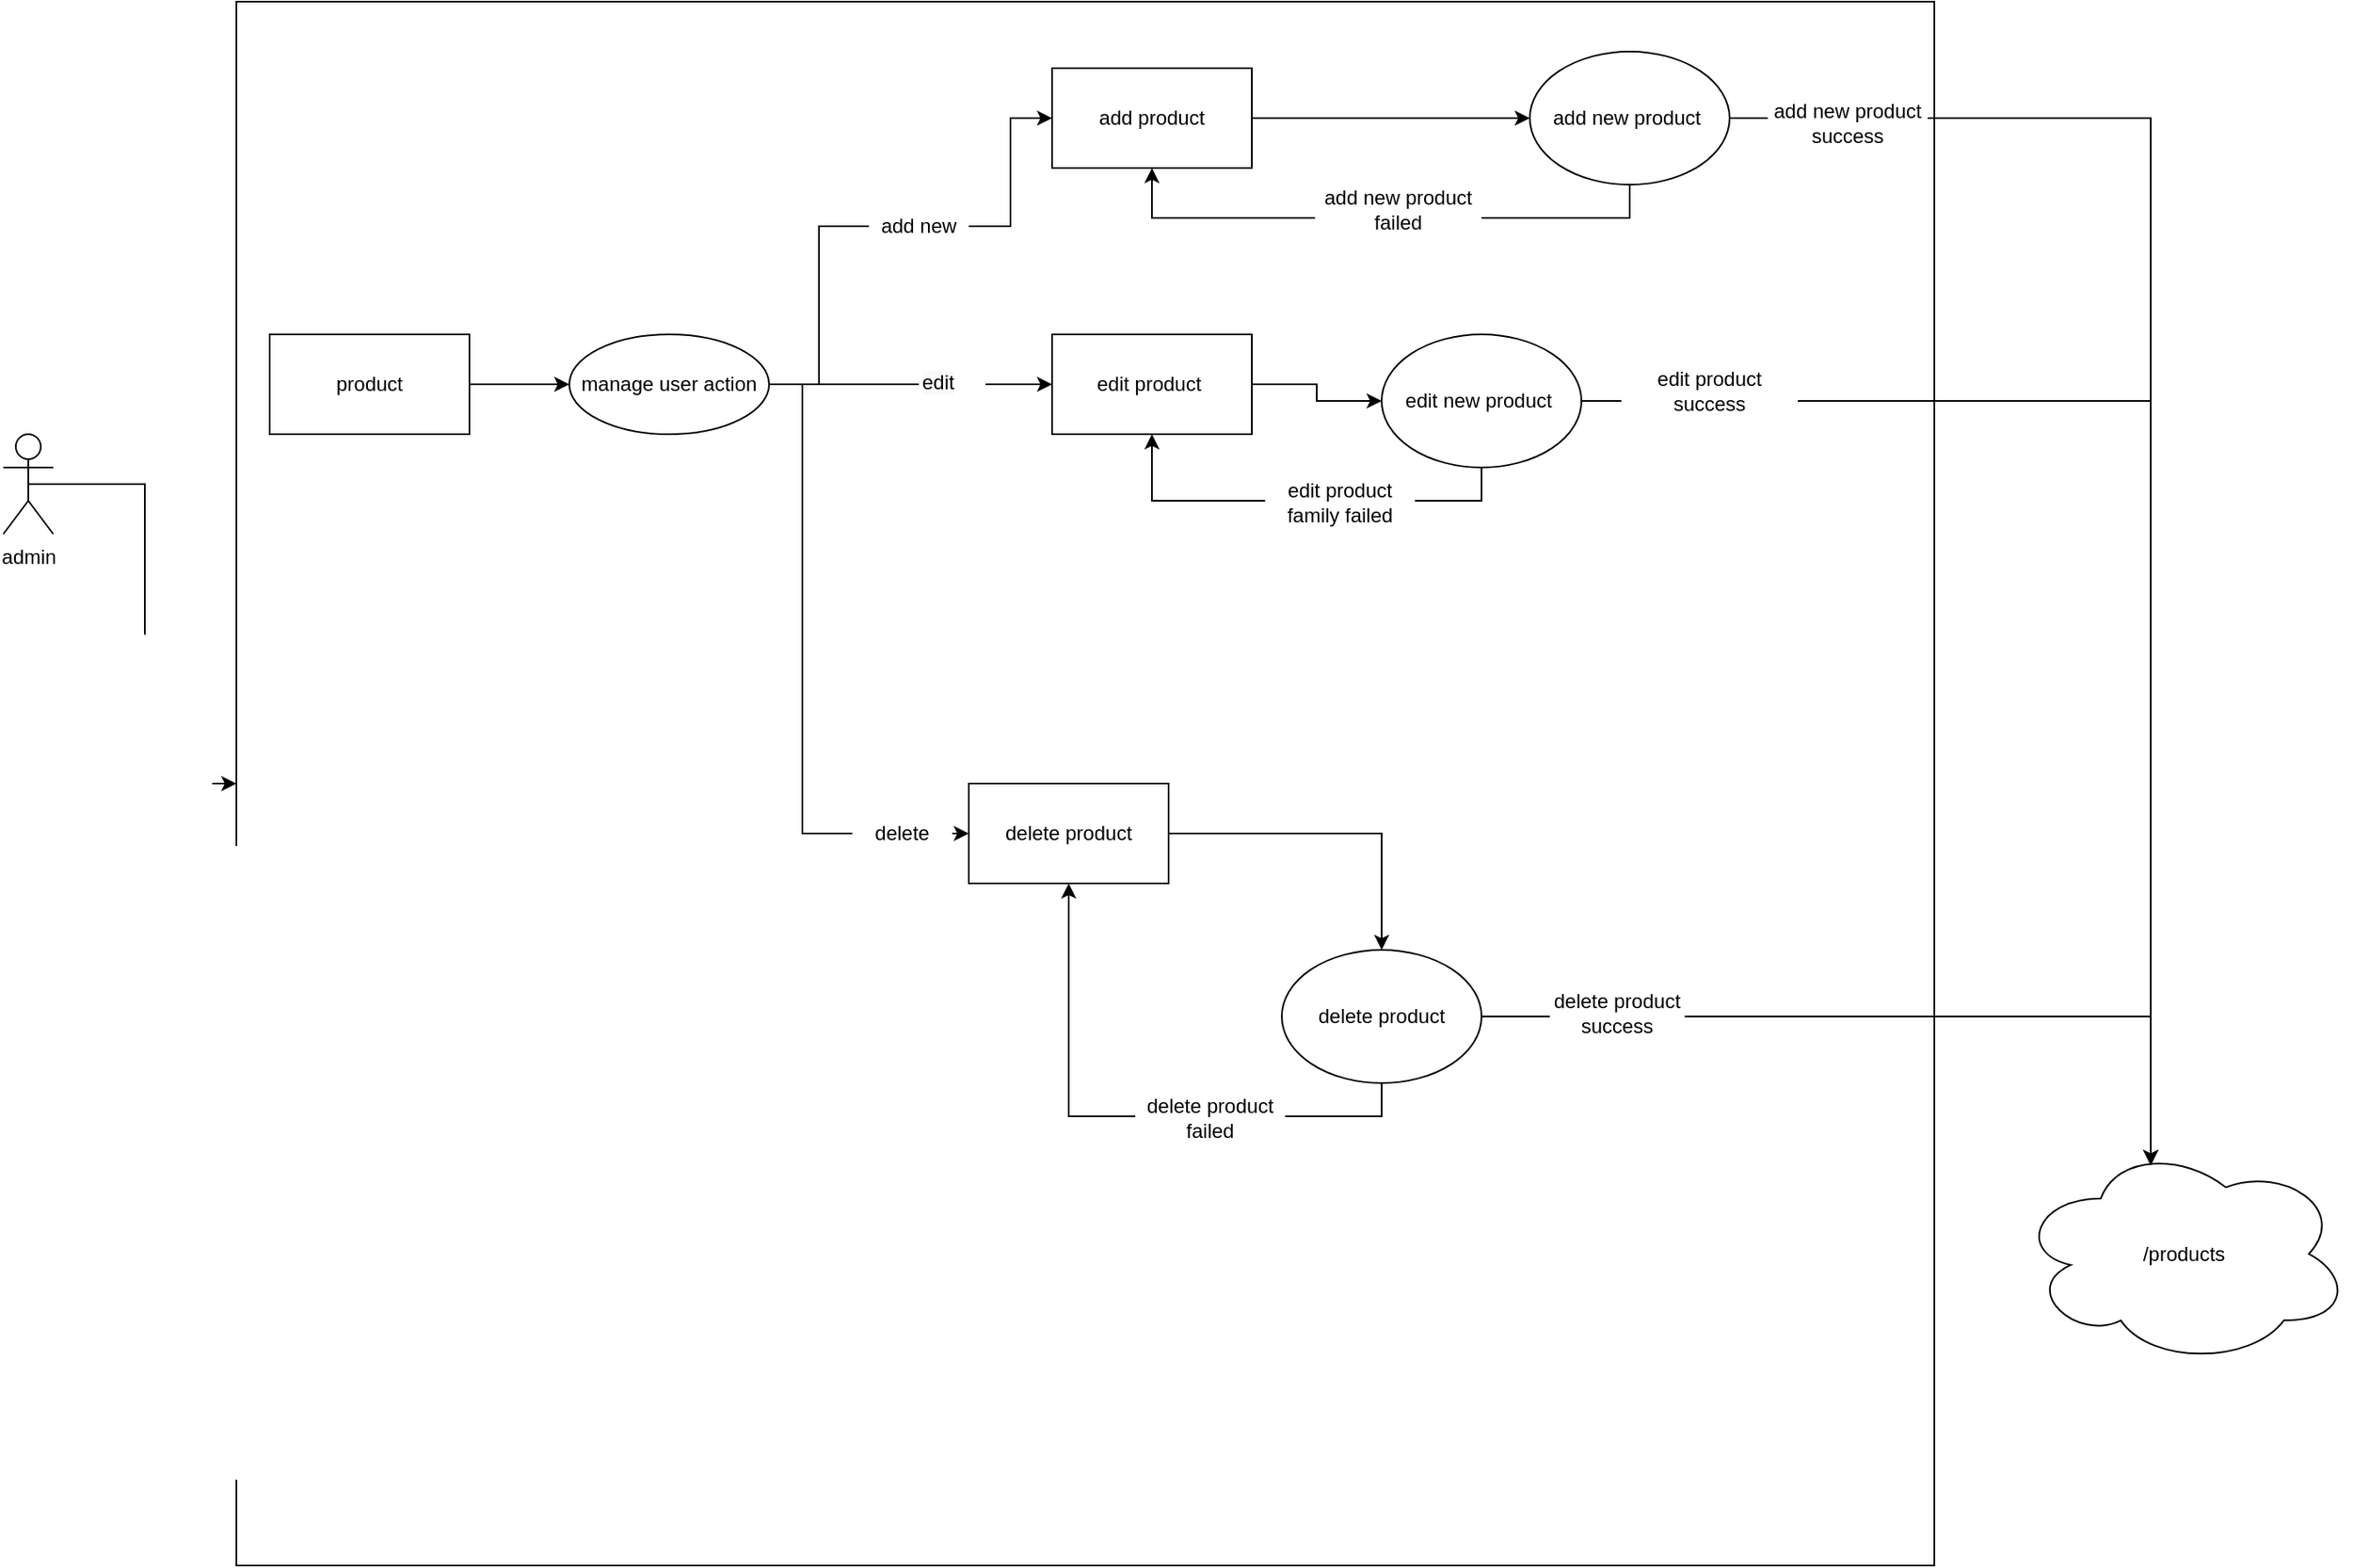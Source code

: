 <mxfile version="16.5.6" type="device"><diagram id="oqalryrSmSEZsaB2NSCN" name="Page-1"><mxGraphModel dx="2585" dy="1282" grid="1" gridSize="10" guides="1" tooltips="1" connect="1" arrows="1" fold="1" page="1" pageScale="1" pageWidth="827" pageHeight="1169" math="0" shadow="0"><root><mxCell id="0"/><mxCell id="1" parent="0"/><mxCell id="os03ZgVVkEWGdTFBrgjY-1" value="" style="rounded=0;whiteSpace=wrap;html=1;" vertex="1" parent="1"><mxGeometry x="230" y="40" width="1020" height="940" as="geometry"/></mxCell><mxCell id="os03ZgVVkEWGdTFBrgjY-3" style="edgeStyle=orthogonalEdgeStyle;rounded=0;orthogonalLoop=1;jettySize=auto;html=1;exitX=0.5;exitY=0.5;exitDx=0;exitDy=0;exitPerimeter=0;" edge="1" parent="1" source="os03ZgVVkEWGdTFBrgjY-2" target="os03ZgVVkEWGdTFBrgjY-1"><mxGeometry relative="1" as="geometry"/></mxCell><mxCell id="os03ZgVVkEWGdTFBrgjY-2" value="admin" style="shape=umlActor;verticalLabelPosition=bottom;verticalAlign=top;html=1;outlineConnect=0;" vertex="1" parent="1"><mxGeometry x="90" y="300" width="30" height="60" as="geometry"/></mxCell><mxCell id="os03ZgVVkEWGdTFBrgjY-6" value="" style="edgeStyle=orthogonalEdgeStyle;rounded=0;orthogonalLoop=1;jettySize=auto;html=1;" edge="1" parent="1" source="os03ZgVVkEWGdTFBrgjY-7" target="os03ZgVVkEWGdTFBrgjY-11"><mxGeometry relative="1" as="geometry"/></mxCell><UserObject label="product" id="os03ZgVVkEWGdTFBrgjY-7"><mxCell style="rounded=0;whiteSpace=wrap;html=1;" vertex="1" parent="1"><mxGeometry x="250" y="240" width="120" height="60" as="geometry"/></mxCell></UserObject><mxCell id="os03ZgVVkEWGdTFBrgjY-8" style="edgeStyle=orthogonalEdgeStyle;rounded=0;orthogonalLoop=1;jettySize=auto;html=1;exitX=1;exitY=0.5;exitDx=0;exitDy=0;entryX=0;entryY=0.5;entryDx=0;entryDy=0;startArrow=none;" edge="1" parent="1" source="os03ZgVVkEWGdTFBrgjY-18" target="os03ZgVVkEWGdTFBrgjY-13"><mxGeometry relative="1" as="geometry"/></mxCell><mxCell id="os03ZgVVkEWGdTFBrgjY-10" style="edgeStyle=orthogonalEdgeStyle;rounded=0;orthogonalLoop=1;jettySize=auto;html=1;exitX=1;exitY=0.5;exitDx=0;exitDy=0;entryX=0;entryY=0.5;entryDx=0;entryDy=0;startArrow=none;" edge="1" parent="1" source="os03ZgVVkEWGdTFBrgjY-20" target="os03ZgVVkEWGdTFBrgjY-17"><mxGeometry relative="1" as="geometry"/></mxCell><mxCell id="os03ZgVVkEWGdTFBrgjY-40" style="edgeStyle=orthogonalEdgeStyle;rounded=0;orthogonalLoop=1;jettySize=auto;html=1;exitX=1;exitY=0.5;exitDx=0;exitDy=0;entryX=0;entryY=0.5;entryDx=0;entryDy=0;startArrow=none;" edge="1" parent="1" source="os03ZgVVkEWGdTFBrgjY-41" target="os03ZgVVkEWGdTFBrgjY-15"><mxGeometry relative="1" as="geometry"/></mxCell><mxCell id="os03ZgVVkEWGdTFBrgjY-11" value="manage user action" style="ellipse;whiteSpace=wrap;html=1;rounded=0;" vertex="1" parent="1"><mxGeometry x="430" y="240" width="120" height="60" as="geometry"/></mxCell><mxCell id="os03ZgVVkEWGdTFBrgjY-12" style="edgeStyle=orthogonalEdgeStyle;rounded=0;orthogonalLoop=1;jettySize=auto;html=1;exitX=1;exitY=0.5;exitDx=0;exitDy=0;" edge="1" parent="1" source="os03ZgVVkEWGdTFBrgjY-13" target="os03ZgVVkEWGdTFBrgjY-22"><mxGeometry relative="1" as="geometry"/></mxCell><mxCell id="os03ZgVVkEWGdTFBrgjY-13" value="add product" style="rounded=0;whiteSpace=wrap;html=1;" vertex="1" parent="1"><mxGeometry x="720" y="80" width="120" height="60" as="geometry"/></mxCell><mxCell id="os03ZgVVkEWGdTFBrgjY-14" style="edgeStyle=orthogonalEdgeStyle;rounded=0;orthogonalLoop=1;jettySize=auto;html=1;exitX=1;exitY=0.5;exitDx=0;exitDy=0;" edge="1" parent="1" source="os03ZgVVkEWGdTFBrgjY-15" target="os03ZgVVkEWGdTFBrgjY-28"><mxGeometry relative="1" as="geometry"/></mxCell><mxCell id="os03ZgVVkEWGdTFBrgjY-15" value="edit product&amp;nbsp;" style="rounded=0;whiteSpace=wrap;html=1;" vertex="1" parent="1"><mxGeometry x="720" y="240" width="120" height="60" as="geometry"/></mxCell><mxCell id="os03ZgVVkEWGdTFBrgjY-16" style="edgeStyle=orthogonalEdgeStyle;rounded=0;orthogonalLoop=1;jettySize=auto;html=1;exitX=1;exitY=0.5;exitDx=0;exitDy=0;" edge="1" parent="1" source="os03ZgVVkEWGdTFBrgjY-17" target="os03ZgVVkEWGdTFBrgjY-33"><mxGeometry relative="1" as="geometry"/></mxCell><mxCell id="os03ZgVVkEWGdTFBrgjY-17" value="delete product" style="rounded=0;whiteSpace=wrap;html=1;" vertex="1" parent="1"><mxGeometry x="670" y="510" width="120" height="60" as="geometry"/></mxCell><mxCell id="os03ZgVVkEWGdTFBrgjY-19" style="edgeStyle=orthogonalEdgeStyle;rounded=0;orthogonalLoop=1;jettySize=auto;html=1;exitX=0.5;exitY=1;exitDx=0;exitDy=0;entryX=0.5;entryY=1;entryDx=0;entryDy=0;" edge="1" parent="1" source="os03ZgVVkEWGdTFBrgjY-22" target="os03ZgVVkEWGdTFBrgjY-13"><mxGeometry relative="1" as="geometry"/></mxCell><mxCell id="os03ZgVVkEWGdTFBrgjY-21" style="edgeStyle=orthogonalEdgeStyle;rounded=0;orthogonalLoop=1;jettySize=auto;html=1;exitX=1;exitY=0.5;exitDx=0;exitDy=0;entryX=0.4;entryY=0.1;entryDx=0;entryDy=0;entryPerimeter=0;" edge="1" parent="1" source="os03ZgVVkEWGdTFBrgjY-22" target="os03ZgVVkEWGdTFBrgjY-23"><mxGeometry relative="1" as="geometry"/></mxCell><mxCell id="os03ZgVVkEWGdTFBrgjY-22" value="add new product&amp;nbsp;" style="ellipse;whiteSpace=wrap;html=1;" vertex="1" parent="1"><mxGeometry x="1007" y="70" width="120" height="80" as="geometry"/></mxCell><mxCell id="os03ZgVVkEWGdTFBrgjY-23" value="/products" style="ellipse;shape=cloud;whiteSpace=wrap;html=1;" vertex="1" parent="1"><mxGeometry x="1300" y="726" width="200" height="133.33" as="geometry"/></mxCell><mxCell id="os03ZgVVkEWGdTFBrgjY-24" value="add new product success" style="text;html=1;strokeColor=none;fillColor=default;align=center;verticalAlign=middle;whiteSpace=wrap;rounded=0;" vertex="1" parent="1"><mxGeometry x="1150" y="98" width="96" height="30" as="geometry"/></mxCell><mxCell id="os03ZgVVkEWGdTFBrgjY-25" value="add new product failed" style="text;html=1;strokeColor=none;fillColor=default;align=center;verticalAlign=middle;whiteSpace=wrap;rounded=0;" vertex="1" parent="1"><mxGeometry x="878" y="150" width="100" height="30" as="geometry"/></mxCell><mxCell id="os03ZgVVkEWGdTFBrgjY-26" style="edgeStyle=orthogonalEdgeStyle;rounded=0;orthogonalLoop=1;jettySize=auto;html=1;exitX=1;exitY=0.5;exitDx=0;exitDy=0;entryX=0.4;entryY=0.1;entryDx=0;entryDy=0;entryPerimeter=0;" edge="1" parent="1" source="os03ZgVVkEWGdTFBrgjY-28" target="os03ZgVVkEWGdTFBrgjY-23"><mxGeometry relative="1" as="geometry"/></mxCell><mxCell id="os03ZgVVkEWGdTFBrgjY-27" style="edgeStyle=orthogonalEdgeStyle;rounded=0;orthogonalLoop=1;jettySize=auto;html=1;exitX=0.5;exitY=1;exitDx=0;exitDy=0;entryX=0.5;entryY=1;entryDx=0;entryDy=0;" edge="1" parent="1" source="os03ZgVVkEWGdTFBrgjY-28" target="os03ZgVVkEWGdTFBrgjY-15"><mxGeometry relative="1" as="geometry"/></mxCell><mxCell id="os03ZgVVkEWGdTFBrgjY-28" value="edit new product&amp;nbsp;" style="ellipse;whiteSpace=wrap;html=1;" vertex="1" parent="1"><mxGeometry x="918" y="240" width="120" height="80" as="geometry"/></mxCell><mxCell id="os03ZgVVkEWGdTFBrgjY-29" value="edit product family failed" style="text;html=1;strokeColor=none;fillColor=default;align=center;verticalAlign=middle;whiteSpace=wrap;rounded=0;" vertex="1" parent="1"><mxGeometry x="848" y="326" width="90" height="30" as="geometry"/></mxCell><mxCell id="os03ZgVVkEWGdTFBrgjY-30" value="edit product success" style="text;html=1;strokeColor=none;fillColor=default;align=center;verticalAlign=middle;whiteSpace=wrap;rounded=0;" vertex="1" parent="1"><mxGeometry x="1062" y="259" width="106" height="30" as="geometry"/></mxCell><mxCell id="os03ZgVVkEWGdTFBrgjY-31" style="edgeStyle=orthogonalEdgeStyle;rounded=0;orthogonalLoop=1;jettySize=auto;html=1;exitX=1;exitY=0.5;exitDx=0;exitDy=0;entryX=0.4;entryY=0.1;entryDx=0;entryDy=0;entryPerimeter=0;" edge="1" parent="1" source="os03ZgVVkEWGdTFBrgjY-33" target="os03ZgVVkEWGdTFBrgjY-23"><mxGeometry relative="1" as="geometry"><mxPoint x="1280" y="740" as="targetPoint"/></mxGeometry></mxCell><mxCell id="os03ZgVVkEWGdTFBrgjY-32" style="edgeStyle=orthogonalEdgeStyle;rounded=0;orthogonalLoop=1;jettySize=auto;html=1;exitX=0.5;exitY=1;exitDx=0;exitDy=0;entryX=0.5;entryY=1;entryDx=0;entryDy=0;" edge="1" parent="1" source="os03ZgVVkEWGdTFBrgjY-33" target="os03ZgVVkEWGdTFBrgjY-17"><mxGeometry relative="1" as="geometry"/></mxCell><mxCell id="os03ZgVVkEWGdTFBrgjY-33" value="delete product" style="ellipse;whiteSpace=wrap;html=1;" vertex="1" parent="1"><mxGeometry x="858" y="610" width="120" height="80" as="geometry"/></mxCell><mxCell id="os03ZgVVkEWGdTFBrgjY-34" value="delete product failed" style="text;html=1;strokeColor=none;fillColor=default;align=center;verticalAlign=middle;whiteSpace=wrap;rounded=0;" vertex="1" parent="1"><mxGeometry x="770" y="696" width="90" height="30" as="geometry"/></mxCell><mxCell id="os03ZgVVkEWGdTFBrgjY-35" value="delete product success" style="text;html=1;strokeColor=none;fillColor=default;align=center;verticalAlign=middle;whiteSpace=wrap;rounded=0;" vertex="1" parent="1"><mxGeometry x="1019" y="633" width="81" height="30" as="geometry"/></mxCell><mxCell id="os03ZgVVkEWGdTFBrgjY-36" value="" style="text;html=1;strokeColor=none;fillColor=default;align=center;verticalAlign=middle;whiteSpace=wrap;rounded=0;" vertex="1" parent="1"><mxGeometry x="620" y="430" width="60" height="30" as="geometry"/></mxCell><mxCell id="os03ZgVVkEWGdTFBrgjY-18" value="add new" style="text;html=1;strokeColor=none;fillColor=default;align=center;verticalAlign=middle;whiteSpace=wrap;rounded=0;" vertex="1" parent="1"><mxGeometry x="610" y="160" width="60" height="30" as="geometry"/></mxCell><mxCell id="os03ZgVVkEWGdTFBrgjY-42" value="" style="edgeStyle=orthogonalEdgeStyle;rounded=0;orthogonalLoop=1;jettySize=auto;html=1;exitX=1;exitY=0.5;exitDx=0;exitDy=0;entryX=0;entryY=0.5;entryDx=0;entryDy=0;endArrow=none;" edge="1" parent="1" source="os03ZgVVkEWGdTFBrgjY-11" target="os03ZgVVkEWGdTFBrgjY-18"><mxGeometry relative="1" as="geometry"><mxPoint x="550" y="270" as="sourcePoint"/><mxPoint x="720" y="110" as="targetPoint"/></mxGeometry></mxCell><mxCell id="os03ZgVVkEWGdTFBrgjY-41" value="&lt;span style=&quot;color: rgb(0, 0, 0); font-family: helvetica; font-size: 12px; font-style: normal; font-weight: 400; letter-spacing: normal; text-align: center; text-indent: 0px; text-transform: none; word-spacing: 0px; background-color: rgb(248, 249, 250); display: inline; float: none;&quot;&gt;edit&lt;/span&gt;" style="text;whiteSpace=wrap;html=1;" vertex="1" parent="1"><mxGeometry x="640" y="255" width="40" height="30" as="geometry"/></mxCell><mxCell id="os03ZgVVkEWGdTFBrgjY-43" value="" style="edgeStyle=orthogonalEdgeStyle;rounded=0;orthogonalLoop=1;jettySize=auto;html=1;exitX=1;exitY=0.5;exitDx=0;exitDy=0;entryX=0;entryY=0.5;entryDx=0;entryDy=0;endArrow=none;" edge="1" parent="1" source="os03ZgVVkEWGdTFBrgjY-11" target="os03ZgVVkEWGdTFBrgjY-41"><mxGeometry relative="1" as="geometry"><mxPoint x="550" y="270" as="sourcePoint"/><mxPoint x="720" y="270" as="targetPoint"/></mxGeometry></mxCell><mxCell id="os03ZgVVkEWGdTFBrgjY-20" value="delete" style="text;html=1;strokeColor=none;fillColor=default;align=center;verticalAlign=middle;whiteSpace=wrap;rounded=0;" vertex="1" parent="1"><mxGeometry x="600" y="525" width="60" height="30" as="geometry"/></mxCell><mxCell id="os03ZgVVkEWGdTFBrgjY-44" value="" style="edgeStyle=orthogonalEdgeStyle;rounded=0;orthogonalLoop=1;jettySize=auto;html=1;exitX=1;exitY=0.5;exitDx=0;exitDy=0;entryX=0;entryY=0.5;entryDx=0;entryDy=0;endArrow=none;" edge="1" parent="1" source="os03ZgVVkEWGdTFBrgjY-11" target="os03ZgVVkEWGdTFBrgjY-20"><mxGeometry relative="1" as="geometry"><mxPoint x="550" y="270" as="sourcePoint"/><mxPoint x="610" y="666" as="targetPoint"/><Array as="points"><mxPoint x="570" y="270"/></Array></mxGeometry></mxCell></root></mxGraphModel></diagram></mxfile>
